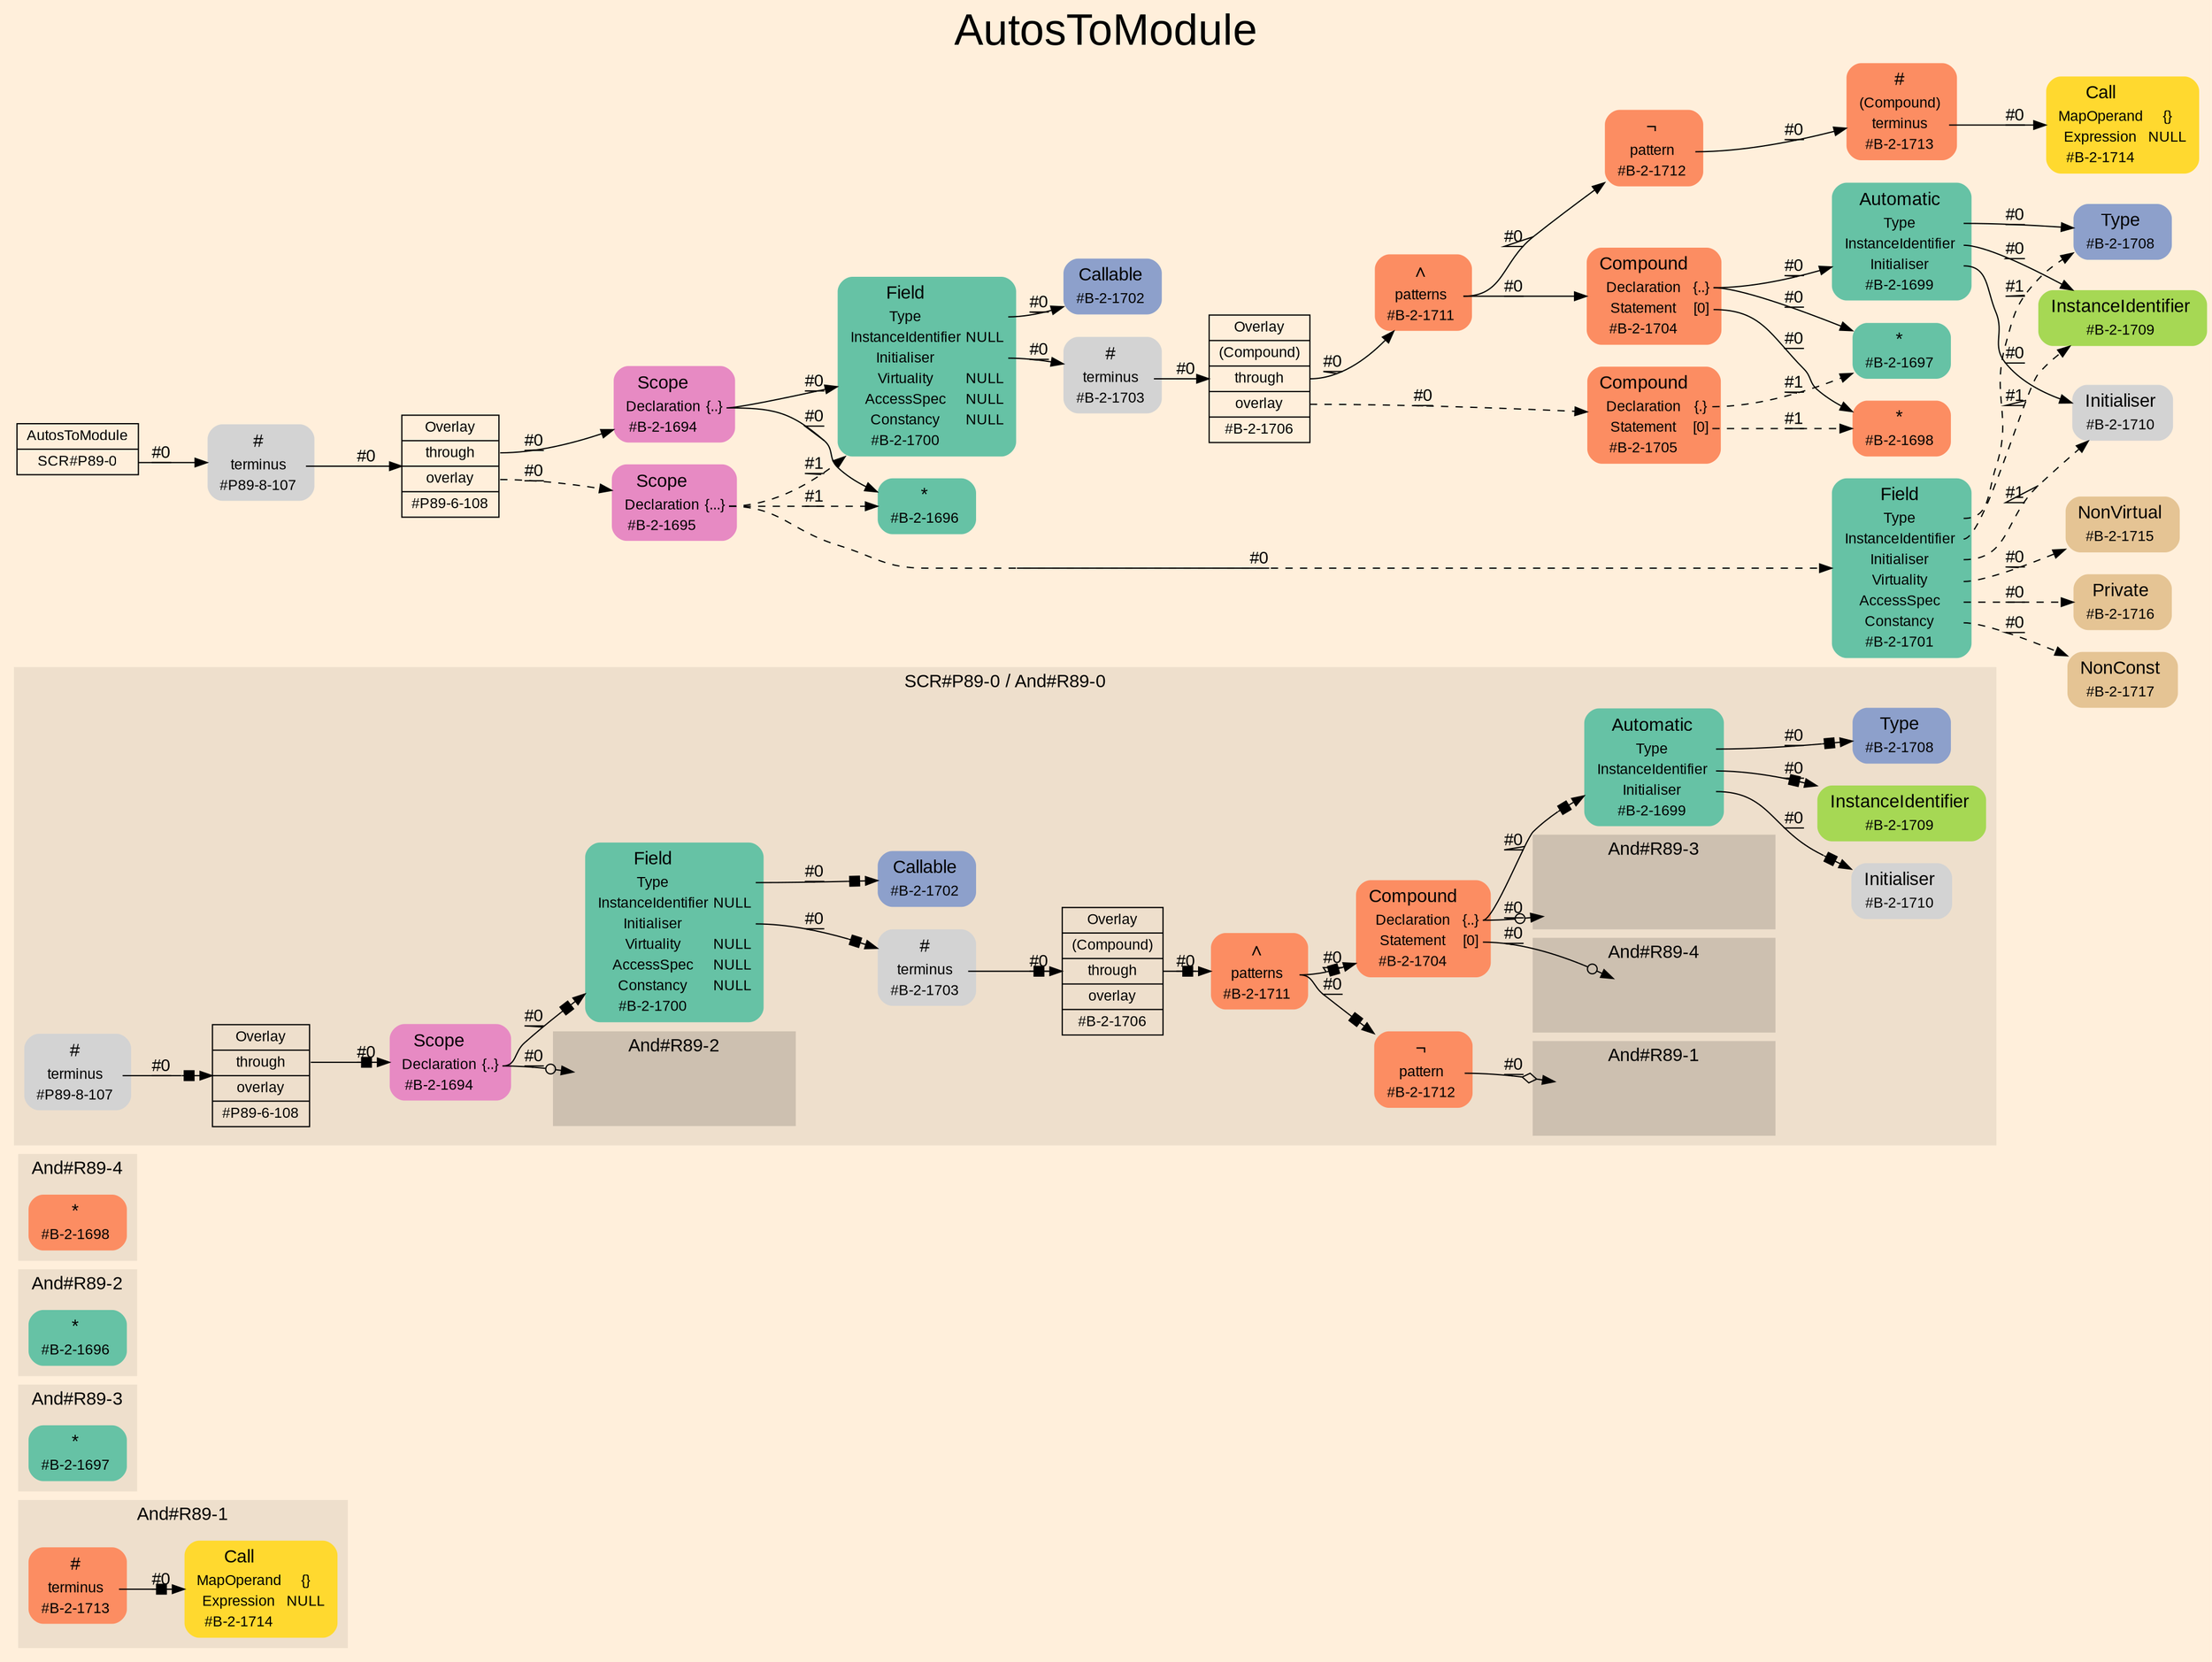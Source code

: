 digraph "AutosToModule" {
label = "AutosToModule"
labelloc = t
fontsize = "36"
graph [
    rankdir = "LR"
    ranksep = 0.3
    bgcolor = antiquewhite1
    color = black
    fontcolor = black
    fontname = "Arial"
];
node [
    fontname = "Arial"
];
edge [
    fontname = "Arial"
];

// -------------------- figure And#R89-1 --------------------
// -------- region And#R89-1 ----------
subgraph "clusterAnd#R89-1" {
    label = "And#R89-1"
    style = "filled"
    color = antiquewhite2
    fontsize = "15"
    // -------- block And#R89-1[#B-2-1713] ----------
    "And#R89-1[#B-2-1713]" [
        shape = "plaintext"
        fillcolor = "/set28/2"
        label = <<TABLE BORDER="0" CELLBORDER="0" CELLSPACING="0">
         <TR><TD><FONT POINT-SIZE="15.0">#</FONT></TD><TD></TD></TR>
         <TR><TD>terminus</TD><TD PORT="port0"></TD></TR>
         <TR><TD>#B-2-1713</TD><TD PORT="port1"></TD></TR>
        </TABLE>>
        style = "rounded,filled"
        fontsize = "12"
    ];
    
    "And#R89-1[#B-2-1713]":port0 -> "And#R89-1[#B-2-1714]" [
        arrowhead="normalnonebox"
        label = "#0"
        decorate = true
        color = black
        fontcolor = black
    ];
    
    // -------- block And#R89-1[#B-2-1714] ----------
    "And#R89-1[#B-2-1714]" [
        shape = "plaintext"
        fillcolor = "/set28/6"
        label = <<TABLE BORDER="0" CELLBORDER="0" CELLSPACING="0">
         <TR><TD><FONT POINT-SIZE="15.0">Call</FONT></TD><TD></TD></TR>
         <TR><TD>MapOperand</TD><TD PORT="port0">{}</TD></TR>
         <TR><TD>Expression</TD><TD PORT="port1">NULL</TD></TR>
         <TR><TD>#B-2-1714</TD><TD PORT="port2"></TD></TR>
        </TABLE>>
        style = "rounded,filled"
        fontsize = "12"
    ];
    
}


// -------------------- figure And#R89-3 --------------------
// -------- region And#R89-3 ----------
subgraph "clusterAnd#R89-3" {
    label = "And#R89-3"
    style = "filled"
    color = antiquewhite2
    fontsize = "15"
    // -------- block And#R89-3[#B-2-1697] ----------
    "And#R89-3[#B-2-1697]" [
        shape = "plaintext"
        fillcolor = "/set28/1"
        label = <<TABLE BORDER="0" CELLBORDER="0" CELLSPACING="0">
         <TR><TD><FONT POINT-SIZE="15.0">*</FONT></TD><TD></TD></TR>
         <TR><TD>#B-2-1697</TD><TD PORT="port0"></TD></TR>
        </TABLE>>
        style = "rounded,filled"
        fontsize = "12"
    ];
    
}


// -------------------- figure And#R89-2 --------------------
// -------- region And#R89-2 ----------
subgraph "clusterAnd#R89-2" {
    label = "And#R89-2"
    style = "filled"
    color = antiquewhite2
    fontsize = "15"
    // -------- block And#R89-2[#B-2-1696] ----------
    "And#R89-2[#B-2-1696]" [
        shape = "plaintext"
        fillcolor = "/set28/1"
        label = <<TABLE BORDER="0" CELLBORDER="0" CELLSPACING="0">
         <TR><TD><FONT POINT-SIZE="15.0">*</FONT></TD><TD></TD></TR>
         <TR><TD>#B-2-1696</TD><TD PORT="port0"></TD></TR>
        </TABLE>>
        style = "rounded,filled"
        fontsize = "12"
    ];
    
}


// -------------------- figure And#R89-4 --------------------
// -------- region And#R89-4 ----------
subgraph "clusterAnd#R89-4" {
    label = "And#R89-4"
    style = "filled"
    color = antiquewhite2
    fontsize = "15"
    // -------- block And#R89-4[#B-2-1698] ----------
    "And#R89-4[#B-2-1698]" [
        shape = "plaintext"
        fillcolor = "/set28/2"
        label = <<TABLE BORDER="0" CELLBORDER="0" CELLSPACING="0">
         <TR><TD><FONT POINT-SIZE="15.0">*</FONT></TD><TD></TD></TR>
         <TR><TD>#B-2-1698</TD><TD PORT="port0"></TD></TR>
        </TABLE>>
        style = "rounded,filled"
        fontsize = "12"
    ];
    
}


// -------------------- figure And#R89-0 --------------------
// -------- region And#R89-0 ----------
subgraph "clusterAnd#R89-0" {
    label = "SCR#P89-0 / And#R89-0"
    style = "filled"
    color = antiquewhite2
    fontsize = "15"
    // -------- block And#R89-0[#B-2-1694] ----------
    "And#R89-0[#B-2-1694]" [
        shape = "plaintext"
        fillcolor = "/set28/4"
        label = <<TABLE BORDER="0" CELLBORDER="0" CELLSPACING="0">
         <TR><TD><FONT POINT-SIZE="15.0">Scope</FONT></TD><TD></TD></TR>
         <TR><TD>Declaration</TD><TD PORT="port0">{..}</TD></TR>
         <TR><TD>#B-2-1694</TD><TD PORT="port1"></TD></TR>
        </TABLE>>
        style = "rounded,filled"
        fontsize = "12"
    ];
    
    "And#R89-0[#B-2-1694]":port0 -> "#0->And#R89-0[#B-2-1696]" [
        arrowhead="normalnoneodot"
        label = "#0"
        decorate = true
        color = black
        fontcolor = black
    ];
    
    "And#R89-0[#B-2-1694]":port0 -> "And#R89-0[#B-2-1700]" [
        arrowhead="normalnonebox"
        label = "#0"
        decorate = true
        color = black
        fontcolor = black
    ];
    
    // -------- block And#R89-0[#B-2-1706] ----------
    "And#R89-0[#B-2-1706]" [
        shape = "record"
        fillcolor = antiquewhite2
        label = "<fixed> Overlay | <port0> (Compound) | <port1> through | <port2> overlay | <port3> #B-2-1706"
        style = "filled"
        fontsize = "12"
        color = black
        fontcolor = black
    ];
    
    "And#R89-0[#B-2-1706]":port1 -> "And#R89-0[#B-2-1711]" [
        arrowhead="normalnonebox"
        label = "#0"
        decorate = true
        color = black
        fontcolor = black
    ];
    
    // -------- block And#R89-0[#B-2-1712] ----------
    "And#R89-0[#B-2-1712]" [
        shape = "plaintext"
        fillcolor = "/set28/2"
        label = <<TABLE BORDER="0" CELLBORDER="0" CELLSPACING="0">
         <TR><TD><FONT POINT-SIZE="15.0">¬</FONT></TD><TD></TD></TR>
         <TR><TD>pattern</TD><TD PORT="port0"></TD></TR>
         <TR><TD>#B-2-1712</TD><TD PORT="port1"></TD></TR>
        </TABLE>>
        style = "rounded,filled"
        fontsize = "12"
    ];
    
    "And#R89-0[#B-2-1712]":port0 -> "#0->And#R89-0[#B-2-1713]" [
        arrowhead="normalnoneodiamond"
        label = "#0"
        decorate = true
        color = black
        fontcolor = black
    ];
    
    // -------- block And#R89-0[#B-2-1704] ----------
    "And#R89-0[#B-2-1704]" [
        shape = "plaintext"
        fillcolor = "/set28/2"
        label = <<TABLE BORDER="0" CELLBORDER="0" CELLSPACING="0">
         <TR><TD><FONT POINT-SIZE="15.0">Compound</FONT></TD><TD></TD></TR>
         <TR><TD>Declaration</TD><TD PORT="port0">{..}</TD></TR>
         <TR><TD>Statement</TD><TD PORT="port1">[0]</TD></TR>
         <TR><TD>#B-2-1704</TD><TD PORT="port2"></TD></TR>
        </TABLE>>
        style = "rounded,filled"
        fontsize = "12"
    ];
    
    "And#R89-0[#B-2-1704]":port0 -> "#0->And#R89-0[#B-2-1697]" [
        arrowhead="normalnoneodot"
        label = "#0"
        decorate = true
        color = black
        fontcolor = black
    ];
    
    "And#R89-0[#B-2-1704]":port0 -> "And#R89-0[#B-2-1699]" [
        arrowhead="normalnonebox"
        label = "#0"
        decorate = true
        color = black
        fontcolor = black
    ];
    
    "And#R89-0[#B-2-1704]":port1 -> "#0->And#R89-0[#B-2-1698]" [
        arrowhead="normalnoneodot"
        label = "#0"
        decorate = true
        color = black
        fontcolor = black
    ];
    
    // -------- block And#R89-0[#B-2-1699] ----------
    "And#R89-0[#B-2-1699]" [
        shape = "plaintext"
        fillcolor = "/set28/1"
        label = <<TABLE BORDER="0" CELLBORDER="0" CELLSPACING="0">
         <TR><TD><FONT POINT-SIZE="15.0">Automatic</FONT></TD><TD></TD></TR>
         <TR><TD>Type</TD><TD PORT="port0"></TD></TR>
         <TR><TD>InstanceIdentifier</TD><TD PORT="port1"></TD></TR>
         <TR><TD>Initialiser</TD><TD PORT="port2"></TD></TR>
         <TR><TD>#B-2-1699</TD><TD PORT="port3"></TD></TR>
        </TABLE>>
        style = "rounded,filled"
        fontsize = "12"
    ];
    
    "And#R89-0[#B-2-1699]":port0 -> "And#R89-0[#B-2-1708]" [
        arrowhead="normalnonebox"
        label = "#0"
        decorate = true
        color = black
        fontcolor = black
    ];
    
    "And#R89-0[#B-2-1699]":port1 -> "And#R89-0[#B-2-1709]" [
        arrowhead="normalnonebox"
        label = "#0"
        decorate = true
        color = black
        fontcolor = black
    ];
    
    "And#R89-0[#B-2-1699]":port2 -> "And#R89-0[#B-2-1710]" [
        arrowhead="normalnonebox"
        label = "#0"
        decorate = true
        color = black
        fontcolor = black
    ];
    
    // -------- block And#R89-0[#B-2-1703] ----------
    "And#R89-0[#B-2-1703]" [
        shape = "plaintext"
        label = <<TABLE BORDER="0" CELLBORDER="0" CELLSPACING="0">
         <TR><TD><FONT POINT-SIZE="15.0">#</FONT></TD><TD></TD></TR>
         <TR><TD>terminus</TD><TD PORT="port0"></TD></TR>
         <TR><TD>#B-2-1703</TD><TD PORT="port1"></TD></TR>
        </TABLE>>
        style = "rounded,filled"
        fontsize = "12"
    ];
    
    "And#R89-0[#B-2-1703]":port0 -> "And#R89-0[#B-2-1706]" [
        arrowhead="normalnonebox"
        label = "#0"
        decorate = true
        color = black
        fontcolor = black
    ];
    
    // -------- block And#R89-0[#B-2-1700] ----------
    "And#R89-0[#B-2-1700]" [
        shape = "plaintext"
        fillcolor = "/set28/1"
        label = <<TABLE BORDER="0" CELLBORDER="0" CELLSPACING="0">
         <TR><TD><FONT POINT-SIZE="15.0">Field</FONT></TD><TD></TD></TR>
         <TR><TD>Type</TD><TD PORT="port0"></TD></TR>
         <TR><TD>InstanceIdentifier</TD><TD PORT="port1">NULL</TD></TR>
         <TR><TD>Initialiser</TD><TD PORT="port2"></TD></TR>
         <TR><TD>Virtuality</TD><TD PORT="port3">NULL</TD></TR>
         <TR><TD>AccessSpec</TD><TD PORT="port4">NULL</TD></TR>
         <TR><TD>Constancy</TD><TD PORT="port5">NULL</TD></TR>
         <TR><TD>#B-2-1700</TD><TD PORT="port6"></TD></TR>
        </TABLE>>
        style = "rounded,filled"
        fontsize = "12"
    ];
    
    "And#R89-0[#B-2-1700]":port0 -> "And#R89-0[#B-2-1702]" [
        arrowhead="normalnonebox"
        label = "#0"
        decorate = true
        color = black
        fontcolor = black
    ];
    
    "And#R89-0[#B-2-1700]":port2 -> "And#R89-0[#B-2-1703]" [
        arrowhead="normalnonebox"
        label = "#0"
        decorate = true
        color = black
        fontcolor = black
    ];
    
    // -------- block And#R89-0[#B-2-1702] ----------
    "And#R89-0[#B-2-1702]" [
        shape = "plaintext"
        fillcolor = "/set28/3"
        label = <<TABLE BORDER="0" CELLBORDER="0" CELLSPACING="0">
         <TR><TD><FONT POINT-SIZE="15.0">Callable</FONT></TD><TD></TD></TR>
         <TR><TD>#B-2-1702</TD><TD PORT="port0"></TD></TR>
        </TABLE>>
        style = "rounded,filled"
        fontsize = "12"
    ];
    
    // -------- block And#R89-0[#B-2-1708] ----------
    "And#R89-0[#B-2-1708]" [
        shape = "plaintext"
        fillcolor = "/set28/3"
        label = <<TABLE BORDER="0" CELLBORDER="0" CELLSPACING="0">
         <TR><TD><FONT POINT-SIZE="15.0">Type</FONT></TD><TD></TD></TR>
         <TR><TD>#B-2-1708</TD><TD PORT="port0"></TD></TR>
        </TABLE>>
        style = "rounded,filled"
        fontsize = "12"
    ];
    
    // -------- block And#R89-0[#B-2-1709] ----------
    "And#R89-0[#B-2-1709]" [
        shape = "plaintext"
        fillcolor = "/set28/5"
        label = <<TABLE BORDER="0" CELLBORDER="0" CELLSPACING="0">
         <TR><TD><FONT POINT-SIZE="15.0">InstanceIdentifier</FONT></TD><TD></TD></TR>
         <TR><TD>#B-2-1709</TD><TD PORT="port0"></TD></TR>
        </TABLE>>
        style = "rounded,filled"
        fontsize = "12"
    ];
    
    // -------- block And#R89-0[#B-2-1710] ----------
    "And#R89-0[#B-2-1710]" [
        shape = "plaintext"
        label = <<TABLE BORDER="0" CELLBORDER="0" CELLSPACING="0">
         <TR><TD><FONT POINT-SIZE="15.0">Initialiser</FONT></TD><TD></TD></TR>
         <TR><TD>#B-2-1710</TD><TD PORT="port0"></TD></TR>
        </TABLE>>
        style = "rounded,filled"
        fontsize = "12"
    ];
    
    // -------- block And#R89-0[#B-2-1711] ----------
    "And#R89-0[#B-2-1711]" [
        shape = "plaintext"
        fillcolor = "/set28/2"
        label = <<TABLE BORDER="0" CELLBORDER="0" CELLSPACING="0">
         <TR><TD><FONT POINT-SIZE="15.0">∧</FONT></TD><TD></TD></TR>
         <TR><TD>patterns</TD><TD PORT="port0"></TD></TR>
         <TR><TD>#B-2-1711</TD><TD PORT="port1"></TD></TR>
        </TABLE>>
        style = "rounded,filled"
        fontsize = "12"
    ];
    
    "And#R89-0[#B-2-1711]":port0 -> "And#R89-0[#B-2-1712]" [
        arrowhead="normalnonebox"
        label = "#0"
        decorate = true
        color = black
        fontcolor = black
    ];
    
    "And#R89-0[#B-2-1711]":port0 -> "And#R89-0[#B-2-1704]" [
        arrowhead="normalnonebox"
        label = "#0"
        decorate = true
        color = black
        fontcolor = black
    ];
    
    // -------- block And#R89-0[#P89-6-108] ----------
    "And#R89-0[#P89-6-108]" [
        shape = "record"
        fillcolor = antiquewhite2
        label = "<fixed> Overlay | <port0> through | <port1> overlay | <port2> #P89-6-108"
        style = "filled"
        fontsize = "12"
        color = black
        fontcolor = black
    ];
    
    "And#R89-0[#P89-6-108]":port0 -> "And#R89-0[#B-2-1694]" [
        arrowhead="normalnonebox"
        label = "#0"
        decorate = true
        color = black
        fontcolor = black
    ];
    
    // -------- block And#R89-0[#P89-8-107] ----------
    "And#R89-0[#P89-8-107]" [
        shape = "plaintext"
        label = <<TABLE BORDER="0" CELLBORDER="0" CELLSPACING="0">
         <TR><TD><FONT POINT-SIZE="15.0">#</FONT></TD><TD></TD></TR>
         <TR><TD>terminus</TD><TD PORT="port0"></TD></TR>
         <TR><TD>#P89-8-107</TD><TD PORT="port1"></TD></TR>
        </TABLE>>
        style = "rounded,filled"
        fontsize = "12"
    ];
    
    "And#R89-0[#P89-8-107]":port0 -> "And#R89-0[#P89-6-108]" [
        arrowhead="normalnonebox"
        label = "#0"
        decorate = true
        color = black
        fontcolor = black
    ];
    
    // -------- region And#R89-0[And#R89-2] ----------
    subgraph "clusterAnd#R89-0[And#R89-2]" {
        label = "And#R89-2"
        style = "filled"
        color = antiquewhite3
        fontsize = "15"
        // -------- block #0->And#R89-0[#B-2-1696] ----------
        "#0->And#R89-0[#B-2-1696]" [
            shape = "none"
            style = "invisible"
        ];
        
    }
    
    // -------- region And#R89-0[And#R89-3] ----------
    subgraph "clusterAnd#R89-0[And#R89-3]" {
        label = "And#R89-3"
        style = "filled"
        color = antiquewhite3
        fontsize = "15"
        // -------- block #0->And#R89-0[#B-2-1697] ----------
        "#0->And#R89-0[#B-2-1697]" [
            shape = "none"
            style = "invisible"
        ];
        
    }
    
    // -------- region And#R89-0[And#R89-4] ----------
    subgraph "clusterAnd#R89-0[And#R89-4]" {
        label = "And#R89-4"
        style = "filled"
        color = antiquewhite3
        fontsize = "15"
        // -------- block #0->And#R89-0[#B-2-1698] ----------
        "#0->And#R89-0[#B-2-1698]" [
            shape = "none"
            style = "invisible"
        ];
        
    }
    
    // -------- region And#R89-0[And#R89-1] ----------
    subgraph "clusterAnd#R89-0[And#R89-1]" {
        label = "And#R89-1"
        style = "filled"
        color = antiquewhite3
        fontsize = "15"
        // -------- block #0->And#R89-0[#B-2-1713] ----------
        "#0->And#R89-0[#B-2-1713]" [
            shape = "none"
            style = "invisible"
        ];
        
    }
    
}


// -------------------- transformation figure --------------------
// -------- block CR#P89-0 ----------
"CR#P89-0" [
    shape = "record"
    fillcolor = antiquewhite1
    label = "<fixed> AutosToModule | <port0> SCR#P89-0"
    style = "filled"
    fontsize = "12"
    color = black
    fontcolor = black
];

"CR#P89-0":port0 -> "#P89-8-107" [
    label = "#0"
    decorate = true
    color = black
    fontcolor = black
];

// -------- block #P89-8-107 ----------
"#P89-8-107" [
    shape = "plaintext"
    label = <<TABLE BORDER="0" CELLBORDER="0" CELLSPACING="0">
     <TR><TD><FONT POINT-SIZE="15.0">#</FONT></TD><TD></TD></TR>
     <TR><TD>terminus</TD><TD PORT="port0"></TD></TR>
     <TR><TD>#P89-8-107</TD><TD PORT="port1"></TD></TR>
    </TABLE>>
    style = "rounded,filled"
    fontsize = "12"
];

"#P89-8-107":port0 -> "#P89-6-108" [
    label = "#0"
    decorate = true
    color = black
    fontcolor = black
];

// -------- block #P89-6-108 ----------
"#P89-6-108" [
    shape = "record"
    fillcolor = antiquewhite1
    label = "<fixed> Overlay | <port0> through | <port1> overlay | <port2> #P89-6-108"
    style = "filled"
    fontsize = "12"
    color = black
    fontcolor = black
];

"#P89-6-108":port0 -> "#B-2-1694" [
    label = "#0"
    decorate = true
    color = black
    fontcolor = black
];

"#P89-6-108":port1 -> "#B-2-1695" [
    style="dashed"
    label = "#0"
    decorate = true
    color = black
    fontcolor = black
];

// -------- block #B-2-1694 ----------
"#B-2-1694" [
    shape = "plaintext"
    fillcolor = "/set28/4"
    label = <<TABLE BORDER="0" CELLBORDER="0" CELLSPACING="0">
     <TR><TD><FONT POINT-SIZE="15.0">Scope</FONT></TD><TD></TD></TR>
     <TR><TD>Declaration</TD><TD PORT="port0">{..}</TD></TR>
     <TR><TD>#B-2-1694</TD><TD PORT="port1"></TD></TR>
    </TABLE>>
    style = "rounded,filled"
    fontsize = "12"
];

"#B-2-1694":port0 -> "#B-2-1696" [
    label = "#0"
    decorate = true
    color = black
    fontcolor = black
];

"#B-2-1694":port0 -> "#B-2-1700" [
    label = "#0"
    decorate = true
    color = black
    fontcolor = black
];

// -------- block #B-2-1696 ----------
"#B-2-1696" [
    shape = "plaintext"
    fillcolor = "/set28/1"
    label = <<TABLE BORDER="0" CELLBORDER="0" CELLSPACING="0">
     <TR><TD><FONT POINT-SIZE="15.0">*</FONT></TD><TD></TD></TR>
     <TR><TD>#B-2-1696</TD><TD PORT="port0"></TD></TR>
    </TABLE>>
    style = "rounded,filled"
    fontsize = "12"
];

// -------- block #B-2-1700 ----------
"#B-2-1700" [
    shape = "plaintext"
    fillcolor = "/set28/1"
    label = <<TABLE BORDER="0" CELLBORDER="0" CELLSPACING="0">
     <TR><TD><FONT POINT-SIZE="15.0">Field</FONT></TD><TD></TD></TR>
     <TR><TD>Type</TD><TD PORT="port0"></TD></TR>
     <TR><TD>InstanceIdentifier</TD><TD PORT="port1">NULL</TD></TR>
     <TR><TD>Initialiser</TD><TD PORT="port2"></TD></TR>
     <TR><TD>Virtuality</TD><TD PORT="port3">NULL</TD></TR>
     <TR><TD>AccessSpec</TD><TD PORT="port4">NULL</TD></TR>
     <TR><TD>Constancy</TD><TD PORT="port5">NULL</TD></TR>
     <TR><TD>#B-2-1700</TD><TD PORT="port6"></TD></TR>
    </TABLE>>
    style = "rounded,filled"
    fontsize = "12"
];

"#B-2-1700":port0 -> "#B-2-1702" [
    label = "#0"
    decorate = true
    color = black
    fontcolor = black
];

"#B-2-1700":port2 -> "#B-2-1703" [
    label = "#0"
    decorate = true
    color = black
    fontcolor = black
];

// -------- block #B-2-1702 ----------
"#B-2-1702" [
    shape = "plaintext"
    fillcolor = "/set28/3"
    label = <<TABLE BORDER="0" CELLBORDER="0" CELLSPACING="0">
     <TR><TD><FONT POINT-SIZE="15.0">Callable</FONT></TD><TD></TD></TR>
     <TR><TD>#B-2-1702</TD><TD PORT="port0"></TD></TR>
    </TABLE>>
    style = "rounded,filled"
    fontsize = "12"
];

// -------- block #B-2-1703 ----------
"#B-2-1703" [
    shape = "plaintext"
    label = <<TABLE BORDER="0" CELLBORDER="0" CELLSPACING="0">
     <TR><TD><FONT POINT-SIZE="15.0">#</FONT></TD><TD></TD></TR>
     <TR><TD>terminus</TD><TD PORT="port0"></TD></TR>
     <TR><TD>#B-2-1703</TD><TD PORT="port1"></TD></TR>
    </TABLE>>
    style = "rounded,filled"
    fontsize = "12"
];

"#B-2-1703":port0 -> "#B-2-1706" [
    label = "#0"
    decorate = true
    color = black
    fontcolor = black
];

// -------- block #B-2-1706 ----------
"#B-2-1706" [
    shape = "record"
    fillcolor = antiquewhite1
    label = "<fixed> Overlay | <port0> (Compound) | <port1> through | <port2> overlay | <port3> #B-2-1706"
    style = "filled"
    fontsize = "12"
    color = black
    fontcolor = black
];

"#B-2-1706":port1 -> "#B-2-1711" [
    label = "#0"
    decorate = true
    color = black
    fontcolor = black
];

"#B-2-1706":port2 -> "#B-2-1705" [
    style="dashed"
    label = "#0"
    decorate = true
    color = black
    fontcolor = black
];

// -------- block #B-2-1711 ----------
"#B-2-1711" [
    shape = "plaintext"
    fillcolor = "/set28/2"
    label = <<TABLE BORDER="0" CELLBORDER="0" CELLSPACING="0">
     <TR><TD><FONT POINT-SIZE="15.0">∧</FONT></TD><TD></TD></TR>
     <TR><TD>patterns</TD><TD PORT="port0"></TD></TR>
     <TR><TD>#B-2-1711</TD><TD PORT="port1"></TD></TR>
    </TABLE>>
    style = "rounded,filled"
    fontsize = "12"
];

"#B-2-1711":port0 -> "#B-2-1712" [
    label = "#0"
    decorate = true
    color = black
    fontcolor = black
];

"#B-2-1711":port0 -> "#B-2-1704" [
    label = "#0"
    decorate = true
    color = black
    fontcolor = black
];

// -------- block #B-2-1712 ----------
"#B-2-1712" [
    shape = "plaintext"
    fillcolor = "/set28/2"
    label = <<TABLE BORDER="0" CELLBORDER="0" CELLSPACING="0">
     <TR><TD><FONT POINT-SIZE="15.0">¬</FONT></TD><TD></TD></TR>
     <TR><TD>pattern</TD><TD PORT="port0"></TD></TR>
     <TR><TD>#B-2-1712</TD><TD PORT="port1"></TD></TR>
    </TABLE>>
    style = "rounded,filled"
    fontsize = "12"
];

"#B-2-1712":port0 -> "#B-2-1713" [
    label = "#0"
    decorate = true
    color = black
    fontcolor = black
];

// -------- block #B-2-1713 ----------
"#B-2-1713" [
    shape = "plaintext"
    fillcolor = "/set28/2"
    label = <<TABLE BORDER="0" CELLBORDER="0" CELLSPACING="0">
     <TR><TD><FONT POINT-SIZE="15.0">#</FONT></TD><TD></TD></TR>
     <TR><TD>(Compound)</TD><TD PORT="port0"></TD></TR>
     <TR><TD>terminus</TD><TD PORT="port1"></TD></TR>
     <TR><TD>#B-2-1713</TD><TD PORT="port2"></TD></TR>
    </TABLE>>
    style = "rounded,filled"
    fontsize = "12"
];

"#B-2-1713":port1 -> "#B-2-1714" [
    label = "#0"
    decorate = true
    color = black
    fontcolor = black
];

// -------- block #B-2-1714 ----------
"#B-2-1714" [
    shape = "plaintext"
    fillcolor = "/set28/6"
    label = <<TABLE BORDER="0" CELLBORDER="0" CELLSPACING="0">
     <TR><TD><FONT POINT-SIZE="15.0">Call</FONT></TD><TD></TD></TR>
     <TR><TD>MapOperand</TD><TD PORT="port0">{}</TD></TR>
     <TR><TD>Expression</TD><TD PORT="port1">NULL</TD></TR>
     <TR><TD>#B-2-1714</TD><TD PORT="port2"></TD></TR>
    </TABLE>>
    style = "rounded,filled"
    fontsize = "12"
];

// -------- block #B-2-1704 ----------
"#B-2-1704" [
    shape = "plaintext"
    fillcolor = "/set28/2"
    label = <<TABLE BORDER="0" CELLBORDER="0" CELLSPACING="0">
     <TR><TD><FONT POINT-SIZE="15.0">Compound</FONT></TD><TD></TD></TR>
     <TR><TD>Declaration</TD><TD PORT="port0">{..}</TD></TR>
     <TR><TD>Statement</TD><TD PORT="port1">[0]</TD></TR>
     <TR><TD>#B-2-1704</TD><TD PORT="port2"></TD></TR>
    </TABLE>>
    style = "rounded,filled"
    fontsize = "12"
];

"#B-2-1704":port0 -> "#B-2-1697" [
    label = "#0"
    decorate = true
    color = black
    fontcolor = black
];

"#B-2-1704":port0 -> "#B-2-1699" [
    label = "#0"
    decorate = true
    color = black
    fontcolor = black
];

"#B-2-1704":port1 -> "#B-2-1698" [
    label = "#0"
    decorate = true
    color = black
    fontcolor = black
];

// -------- block #B-2-1697 ----------
"#B-2-1697" [
    shape = "plaintext"
    fillcolor = "/set28/1"
    label = <<TABLE BORDER="0" CELLBORDER="0" CELLSPACING="0">
     <TR><TD><FONT POINT-SIZE="15.0">*</FONT></TD><TD></TD></TR>
     <TR><TD>#B-2-1697</TD><TD PORT="port0"></TD></TR>
    </TABLE>>
    style = "rounded,filled"
    fontsize = "12"
];

// -------- block #B-2-1699 ----------
"#B-2-1699" [
    shape = "plaintext"
    fillcolor = "/set28/1"
    label = <<TABLE BORDER="0" CELLBORDER="0" CELLSPACING="0">
     <TR><TD><FONT POINT-SIZE="15.0">Automatic</FONT></TD><TD></TD></TR>
     <TR><TD>Type</TD><TD PORT="port0"></TD></TR>
     <TR><TD>InstanceIdentifier</TD><TD PORT="port1"></TD></TR>
     <TR><TD>Initialiser</TD><TD PORT="port2"></TD></TR>
     <TR><TD>#B-2-1699</TD><TD PORT="port3"></TD></TR>
    </TABLE>>
    style = "rounded,filled"
    fontsize = "12"
];

"#B-2-1699":port0 -> "#B-2-1708" [
    label = "#0"
    decorate = true
    color = black
    fontcolor = black
];

"#B-2-1699":port1 -> "#B-2-1709" [
    label = "#0"
    decorate = true
    color = black
    fontcolor = black
];

"#B-2-1699":port2 -> "#B-2-1710" [
    label = "#0"
    decorate = true
    color = black
    fontcolor = black
];

// -------- block #B-2-1708 ----------
"#B-2-1708" [
    shape = "plaintext"
    fillcolor = "/set28/3"
    label = <<TABLE BORDER="0" CELLBORDER="0" CELLSPACING="0">
     <TR><TD><FONT POINT-SIZE="15.0">Type</FONT></TD><TD></TD></TR>
     <TR><TD>#B-2-1708</TD><TD PORT="port0"></TD></TR>
    </TABLE>>
    style = "rounded,filled"
    fontsize = "12"
];

// -------- block #B-2-1709 ----------
"#B-2-1709" [
    shape = "plaintext"
    fillcolor = "/set28/5"
    label = <<TABLE BORDER="0" CELLBORDER="0" CELLSPACING="0">
     <TR><TD><FONT POINT-SIZE="15.0">InstanceIdentifier</FONT></TD><TD></TD></TR>
     <TR><TD>#B-2-1709</TD><TD PORT="port0"></TD></TR>
    </TABLE>>
    style = "rounded,filled"
    fontsize = "12"
];

// -------- block #B-2-1710 ----------
"#B-2-1710" [
    shape = "plaintext"
    label = <<TABLE BORDER="0" CELLBORDER="0" CELLSPACING="0">
     <TR><TD><FONT POINT-SIZE="15.0">Initialiser</FONT></TD><TD></TD></TR>
     <TR><TD>#B-2-1710</TD><TD PORT="port0"></TD></TR>
    </TABLE>>
    style = "rounded,filled"
    fontsize = "12"
];

// -------- block #B-2-1698 ----------
"#B-2-1698" [
    shape = "plaintext"
    fillcolor = "/set28/2"
    label = <<TABLE BORDER="0" CELLBORDER="0" CELLSPACING="0">
     <TR><TD><FONT POINT-SIZE="15.0">*</FONT></TD><TD></TD></TR>
     <TR><TD>#B-2-1698</TD><TD PORT="port0"></TD></TR>
    </TABLE>>
    style = "rounded,filled"
    fontsize = "12"
];

// -------- block #B-2-1705 ----------
"#B-2-1705" [
    shape = "plaintext"
    fillcolor = "/set28/2"
    label = <<TABLE BORDER="0" CELLBORDER="0" CELLSPACING="0">
     <TR><TD><FONT POINT-SIZE="15.0">Compound</FONT></TD><TD></TD></TR>
     <TR><TD>Declaration</TD><TD PORT="port0">{.}</TD></TR>
     <TR><TD>Statement</TD><TD PORT="port1">[0]</TD></TR>
     <TR><TD>#B-2-1705</TD><TD PORT="port2"></TD></TR>
    </TABLE>>
    style = "rounded,filled"
    fontsize = "12"
];

"#B-2-1705":port0 -> "#B-2-1697" [
    style="dashed"
    label = "#1"
    decorate = true
    color = black
    fontcolor = black
];

"#B-2-1705":port1 -> "#B-2-1698" [
    style="dashed"
    label = "#1"
    decorate = true
    color = black
    fontcolor = black
];

// -------- block #B-2-1695 ----------
"#B-2-1695" [
    shape = "plaintext"
    fillcolor = "/set28/4"
    label = <<TABLE BORDER="0" CELLBORDER="0" CELLSPACING="0">
     <TR><TD><FONT POINT-SIZE="15.0">Scope</FONT></TD><TD></TD></TR>
     <TR><TD>Declaration</TD><TD PORT="port0">{...}</TD></TR>
     <TR><TD>#B-2-1695</TD><TD PORT="port1"></TD></TR>
    </TABLE>>
    style = "rounded,filled"
    fontsize = "12"
];

"#B-2-1695":port0 -> "#B-2-1696" [
    style="dashed"
    label = "#1"
    decorate = true
    color = black
    fontcolor = black
];

"#B-2-1695":port0 -> "#B-2-1700" [
    style="dashed"
    label = "#1"
    decorate = true
    color = black
    fontcolor = black
];

"#B-2-1695":port0 -> "#B-2-1701" [
    style="dashed"
    label = "#0"
    decorate = true
    color = black
    fontcolor = black
];

// -------- block #B-2-1701 ----------
"#B-2-1701" [
    shape = "plaintext"
    fillcolor = "/set28/1"
    label = <<TABLE BORDER="0" CELLBORDER="0" CELLSPACING="0">
     <TR><TD><FONT POINT-SIZE="15.0">Field</FONT></TD><TD></TD></TR>
     <TR><TD>Type</TD><TD PORT="port0"></TD></TR>
     <TR><TD>InstanceIdentifier</TD><TD PORT="port1"></TD></TR>
     <TR><TD>Initialiser</TD><TD PORT="port2"></TD></TR>
     <TR><TD>Virtuality</TD><TD PORT="port3"></TD></TR>
     <TR><TD>AccessSpec</TD><TD PORT="port4"></TD></TR>
     <TR><TD>Constancy</TD><TD PORT="port5"></TD></TR>
     <TR><TD>#B-2-1701</TD><TD PORT="port6"></TD></TR>
    </TABLE>>
    style = "rounded,filled"
    fontsize = "12"
];

"#B-2-1701":port0 -> "#B-2-1708" [
    style="dashed"
    label = "#1"
    decorate = true
    color = black
    fontcolor = black
];

"#B-2-1701":port1 -> "#B-2-1709" [
    style="dashed"
    label = "#1"
    decorate = true
    color = black
    fontcolor = black
];

"#B-2-1701":port2 -> "#B-2-1710" [
    style="dashed"
    label = "#1"
    decorate = true
    color = black
    fontcolor = black
];

"#B-2-1701":port3 -> "#B-2-1715" [
    style="dashed"
    label = "#0"
    decorate = true
    color = black
    fontcolor = black
];

"#B-2-1701":port4 -> "#B-2-1716" [
    style="dashed"
    label = "#0"
    decorate = true
    color = black
    fontcolor = black
];

"#B-2-1701":port5 -> "#B-2-1717" [
    style="dashed"
    label = "#0"
    decorate = true
    color = black
    fontcolor = black
];

// -------- block #B-2-1715 ----------
"#B-2-1715" [
    shape = "plaintext"
    fillcolor = "/set28/7"
    label = <<TABLE BORDER="0" CELLBORDER="0" CELLSPACING="0">
     <TR><TD><FONT POINT-SIZE="15.0">NonVirtual</FONT></TD><TD></TD></TR>
     <TR><TD>#B-2-1715</TD><TD PORT="port0"></TD></TR>
    </TABLE>>
    style = "rounded,filled"
    fontsize = "12"
];

// -------- block #B-2-1716 ----------
"#B-2-1716" [
    shape = "plaintext"
    fillcolor = "/set28/7"
    label = <<TABLE BORDER="0" CELLBORDER="0" CELLSPACING="0">
     <TR><TD><FONT POINT-SIZE="15.0">Private</FONT></TD><TD></TD></TR>
     <TR><TD>#B-2-1716</TD><TD PORT="port0"></TD></TR>
    </TABLE>>
    style = "rounded,filled"
    fontsize = "12"
];

// -------- block #B-2-1717 ----------
"#B-2-1717" [
    shape = "plaintext"
    fillcolor = "/set28/7"
    label = <<TABLE BORDER="0" CELLBORDER="0" CELLSPACING="0">
     <TR><TD><FONT POINT-SIZE="15.0">NonConst</FONT></TD><TD></TD></TR>
     <TR><TD>#B-2-1717</TD><TD PORT="port0"></TD></TR>
    </TABLE>>
    style = "rounded,filled"
    fontsize = "12"
];


}
